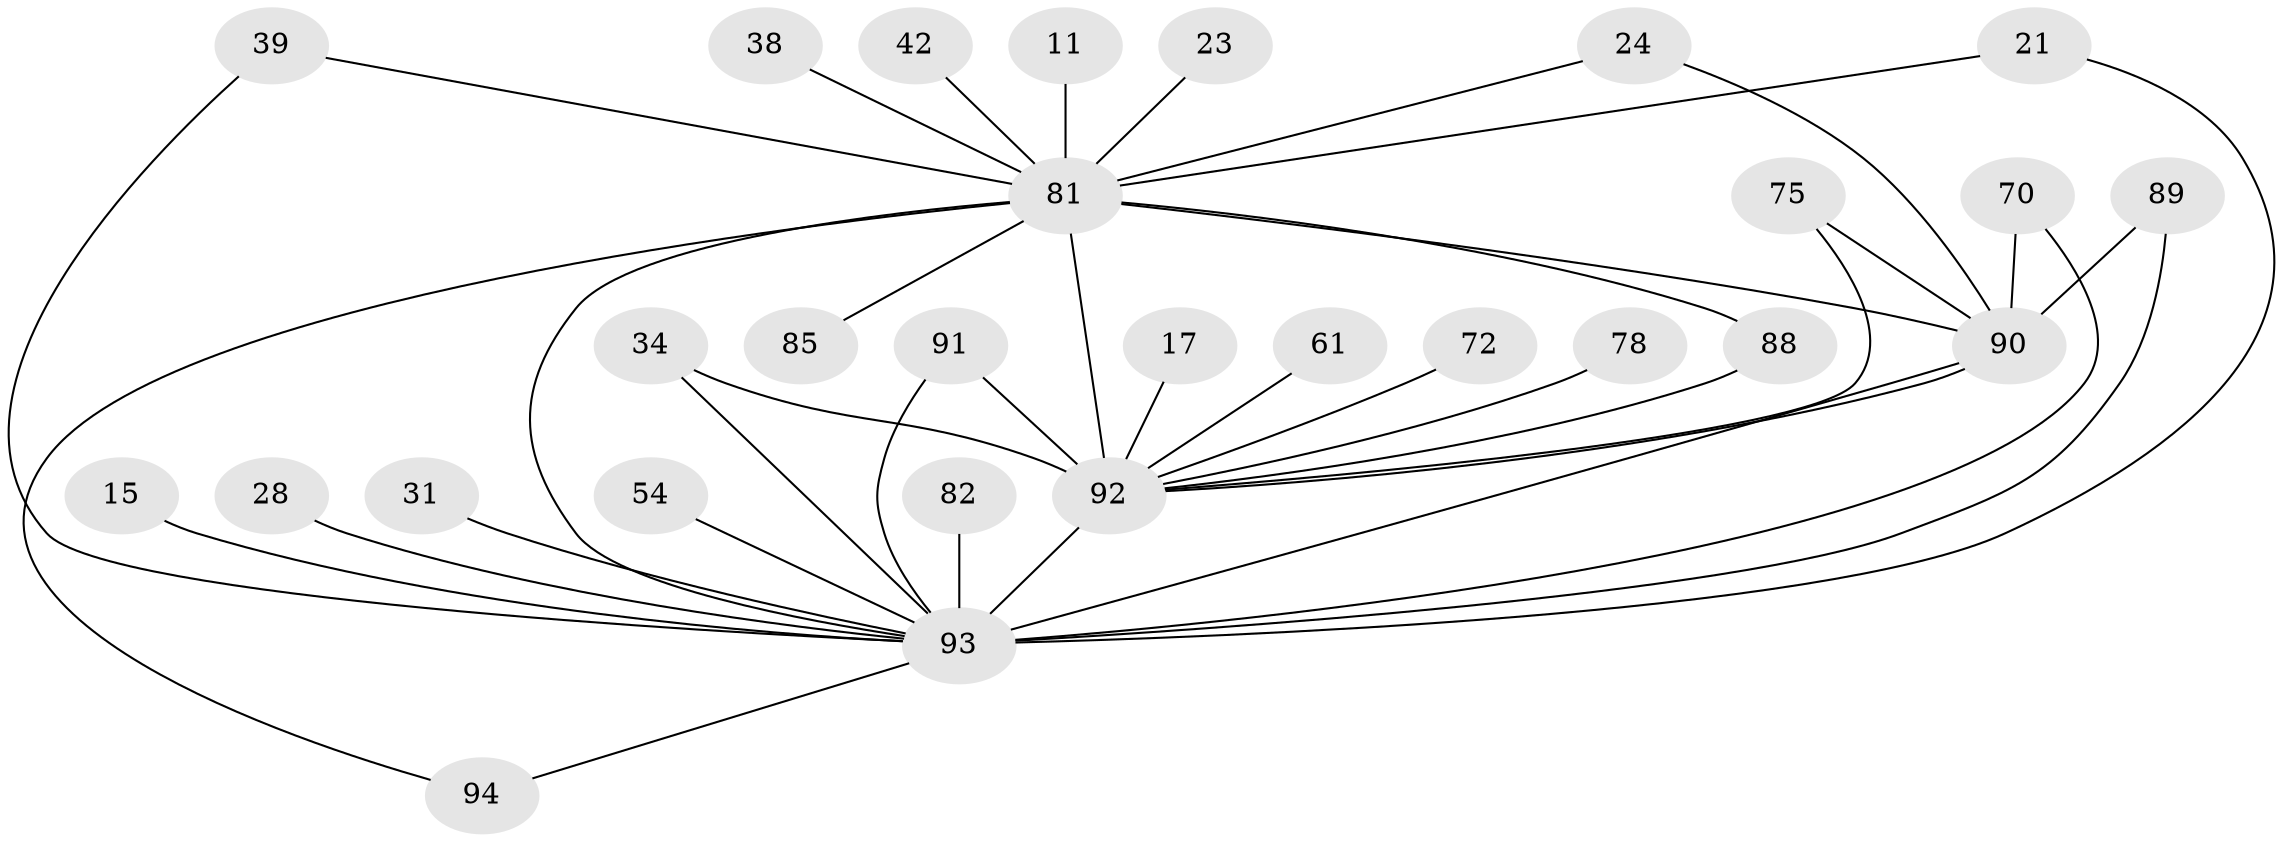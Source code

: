 // original degree distribution, {14: 0.031914893617021274, 19: 0.010638297872340425, 22: 0.02127659574468085, 15: 0.010638297872340425, 23: 0.010638297872340425, 28: 0.010638297872340425, 25: 0.010638297872340425, 4: 0.10638297872340426, 7: 0.010638297872340425, 2: 0.5319148936170213, 5: 0.0425531914893617, 3: 0.18085106382978725, 6: 0.02127659574468085}
// Generated by graph-tools (version 1.1) at 2025/46/03/04/25 21:46:45]
// undirected, 28 vertices, 40 edges
graph export_dot {
graph [start="1"]
  node [color=gray90,style=filled];
  11;
  15;
  17;
  21;
  23;
  24;
  28;
  31;
  34;
  38;
  39;
  42;
  54;
  61 [super="+53"];
  70;
  72;
  75;
  78;
  81 [super="+18+27+13+45+8+80"];
  82 [super="+62"];
  85 [super="+60"];
  88;
  89 [super="+46"];
  90 [super="+56+5+14"];
  91 [super="+40+68+77"];
  92 [super="+52+59+47+79+87+73+84"];
  93 [super="+86+65+10"];
  94;
  11 -- 81 [weight=4];
  15 -- 93 [weight=2];
  17 -- 92 [weight=2];
  21 -- 81;
  21 -- 93;
  23 -- 81;
  24 -- 81;
  24 -- 90;
  28 -- 93;
  31 -- 93 [weight=2];
  34 -- 92;
  34 -- 93;
  38 -- 81 [weight=2];
  39 -- 81;
  39 -- 93;
  42 -- 81 [weight=2];
  54 -- 93 [weight=2];
  61 -- 92 [weight=3];
  70 -- 90;
  70 -- 93;
  72 -- 92 [weight=2];
  75 -- 90;
  75 -- 92;
  78 -- 92 [weight=2];
  81 -- 92 [weight=20];
  81 -- 85 [weight=3];
  81 -- 88;
  81 -- 94;
  81 -- 90 [weight=5];
  81 -- 93 [weight=16];
  82 -- 93 [weight=4];
  88 -- 92;
  89 -- 90 [weight=2];
  89 -- 93;
  90 -- 92 [weight=9];
  90 -- 93 [weight=9];
  91 -- 92 [weight=3];
  91 -- 93 [weight=6];
  92 -- 93 [weight=22];
  93 -- 94;
}
